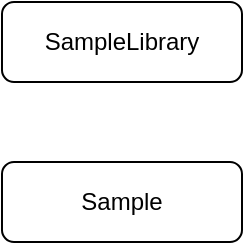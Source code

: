 <mxfile version="13.0.0" type="device"><diagram id="-20Nh8ycqdUgUHhBpwPx" name="Page-1"><mxGraphModel dx="656" dy="598" grid="1" gridSize="10" guides="1" tooltips="1" connect="1" arrows="1" fold="1" page="1" pageScale="1" pageWidth="850" pageHeight="1100" math="0" shadow="0"><root><mxCell id="0"/><mxCell id="1" parent="0"/><mxCell id="lMqG6VEA5DT12A7gYYmh-2" value="Sample" style="rounded=1;whiteSpace=wrap;html=1;" vertex="1" parent="1"><mxGeometry x="160" y="240" width="120" height="40" as="geometry"/></mxCell><mxCell id="lMqG6VEA5DT12A7gYYmh-3" value="SampleLibrary" style="rounded=1;whiteSpace=wrap;html=1;" vertex="1" parent="1"><mxGeometry x="160" y="160" width="120" height="40" as="geometry"/></mxCell></root></mxGraphModel></diagram></mxfile>